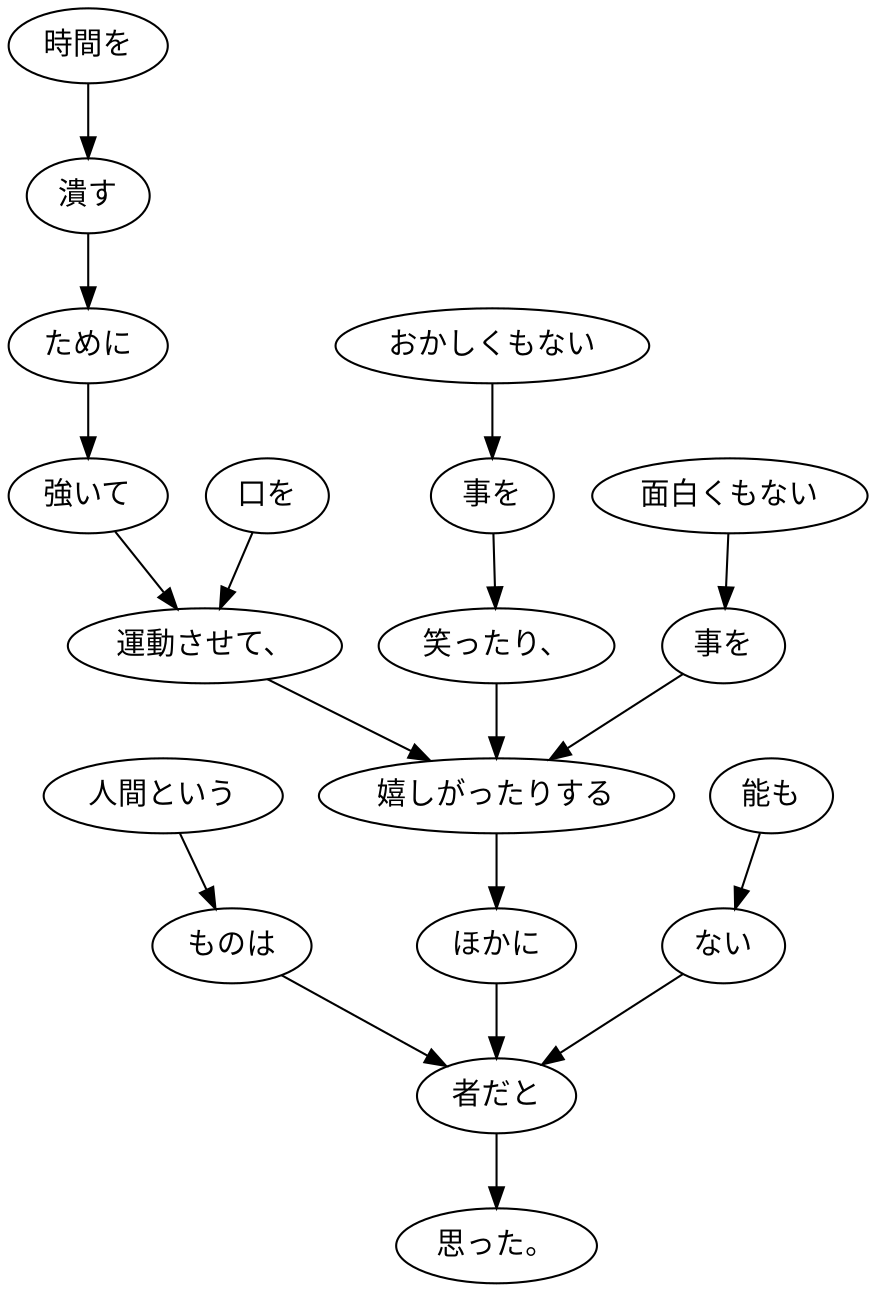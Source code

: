 digraph graph1250 {
	node0 [label="人間という"];
	node1 [label="ものは"];
	node2 [label="時間を"];
	node3 [label="潰す"];
	node4 [label="ために"];
	node5 [label="強いて"];
	node6 [label="口を"];
	node7 [label="運動させて、"];
	node8 [label="おかしくもない"];
	node9 [label="事を"];
	node10 [label="笑ったり、"];
	node11 [label="面白くもない"];
	node12 [label="事を"];
	node13 [label="嬉しがったりする"];
	node14 [label="ほかに"];
	node15 [label="能も"];
	node16 [label="ない"];
	node17 [label="者だと"];
	node18 [label="思った。"];
	node0 -> node1;
	node1 -> node17;
	node2 -> node3;
	node3 -> node4;
	node4 -> node5;
	node5 -> node7;
	node6 -> node7;
	node7 -> node13;
	node8 -> node9;
	node9 -> node10;
	node10 -> node13;
	node11 -> node12;
	node12 -> node13;
	node13 -> node14;
	node14 -> node17;
	node15 -> node16;
	node16 -> node17;
	node17 -> node18;
}
